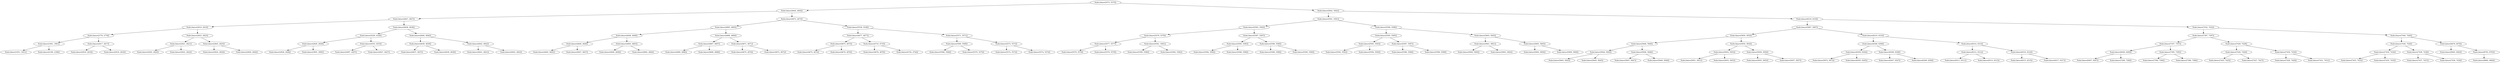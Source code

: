 digraph G{
544006597 [label="Node{data=[5575, 5575]}"]
544006597 -> 239625170
239625170 [label="Node{data=[4644, 4644]}"]
239625170 -> 831678718
831678718 [label="Node{data=[2827, 2827]}"]
831678718 -> 2118922196
2118922196 [label="Node{data=[2819, 2819]}"]
2118922196 -> 963222289
963222289 [label="Node{data=[2778, 2778]}"]
963222289 -> 1953638685
1953638685 [label="Node{data=[1961, 1961]}"]
1953638685 -> 1451588341
1451588341 [label="Node{data=[1651, 1651]}"]
1953638685 -> 1227414910
1227414910 [label="Node{data=[2189, 2189]}"]
963222289 -> 1013741145
1013741145 [label="Node{data=[2817, 2817]}"]
1013741145 -> 1496553992
1496553992 [label="Node{data=[2816, 2816]}"]
1013741145 -> 614203657
614203657 [label="Node{data=[2818, 2818]}"]
2118922196 -> 726723529
726723529 [label="Node{data=[2823, 2823]}"]
726723529 -> 1951501892
1951501892 [label="Node{data=[2821, 2821]}"]
1951501892 -> 838314268
838314268 [label="Node{data=[2820, 2820]}"]
1951501892 -> 1973903970
1973903970 [label="Node{data=[2822, 2822]}"]
726723529 -> 1493549500
1493549500 [label="Node{data=[2825, 2825]}"]
1493549500 -> 559830902
559830902 [label="Node{data=[2824, 2824]}"]
1493549500 -> 770553096
770553096 [label="Node{data=[2826, 2826]}"]
831678718 -> 1662477989
1662477989 [label="Node{data=[4636, 4636]}"]
1662477989 -> 350770010
350770010 [label="Node{data=[4326, 4326]}"]
350770010 -> 1197364054
1197364054 [label="Node{data=[2829, 2829]}"]
1197364054 -> 131853120
131853120 [label="Node{data=[2828, 2828]}"]
1197364054 -> 1604425552
1604425552 [label="Node{data=[3905, 3905]}"]
350770010 -> 159743357
159743357 [label="Node{data=[4553, 4553]}"]
159743357 -> 1022643192
1022643192 [label="Node{data=[4497, 4497]}"]
159743357 -> 1680680653
1680680653 [label="Node{data=[4627, 4627]}"]
1662477989 -> 937764367
937764367 [label="Node{data=[4640, 4640]}"]
937764367 -> 355060507
355060507 [label="Node{data=[4638, 4638]}"]
355060507 -> 186444237
186444237 [label="Node{data=[4637, 4637]}"]
355060507 -> 101362989
101362989 [label="Node{data=[4639, 4639]}"]
937764367 -> 406927037
406927037 [label="Node{data=[4642, 4642]}"]
406927037 -> 1131108285
1131108285 [label="Node{data=[4641, 4641]}"]
406927037 -> 794135708
794135708 [label="Node{data=[4643, 4643]}"]
239625170 -> 2095394718
2095394718 [label="Node{data=[4673, 4673]}"]
2095394718 -> 1828723297
1828723297 [label="Node{data=[4665, 4665]}"]
1828723297 -> 1959751363
1959751363 [label="Node{data=[4648, 4648]}"]
1959751363 -> 2004692394
2004692394 [label="Node{data=[4646, 4646]}"]
2004692394 -> 573662468
573662468 [label="Node{data=[4645, 4645]}"]
2004692394 -> 1326428209
1326428209 [label="Node{data=[4647, 4647]}"]
1959751363 -> 1077507685
1077507685 [label="Node{data=[4663, 4663]}"]
1077507685 -> 1589052341
1589052341 [label="Node{data=[4649, 4649]}"]
1077507685 -> 2005357602
2005357602 [label="Node{data=[4664, 4664]}"]
1828723297 -> 1161555163
1161555163 [label="Node{data=[4669, 4669]}"]
1161555163 -> 1320824903
1320824903 [label="Node{data=[4667, 4667]}"]
1320824903 -> 687224974
687224974 [label="Node{data=[4666, 4666]}"]
1320824903 -> 1704808438
1704808438 [label="Node{data=[4668, 4668]}"]
1161555163 -> 2136619690
2136619690 [label="Node{data=[4671, 4671]}"]
2136619690 -> 1627194638
1627194638 [label="Node{data=[4670, 4670]}"]
2136619690 -> 2044093399
2044093399 [label="Node{data=[4672, 4672]}"]
2095394718 -> 1983603172
1983603172 [label="Node{data=[5538, 5538]}"]
1983603172 -> 1478138595
1478138595 [label="Node{data=[4677, 4677]}"]
1478138595 -> 1355231643
1355231643 [label="Node{data=[4675, 4675]}"]
1355231643 -> 440739983
440739983 [label="Node{data=[4674, 4674]}"]
1355231643 -> 928800354
928800354 [label="Node{data=[4676, 4676]}"]
1478138595 -> 991762408
991762408 [label="Node{data=[4733, 4733]}"]
991762408 -> 1379902201
1379902201 [label="Node{data=[4678, 4678]}"]
991762408 -> 1628301665
1628301665 [label="Node{data=[4744, 4744]}"]
1983603172 -> 880219244
880219244 [label="Node{data=[5571, 5571]}"]
880219244 -> 1736894301
1736894301 [label="Node{data=[5569, 5569]}"]
1736894301 -> 1216457022
1216457022 [label="Node{data=[5568, 5568]}"]
1736894301 -> 1179191214
1179191214 [label="Node{data=[5570, 5570]}"]
880219244 -> 1242677119
1242677119 [label="Node{data=[5573, 5573]}"]
1242677119 -> 452789615
452789615 [label="Node{data=[5572, 5572]}"]
1242677119 -> 1601214295
1601214295 [label="Node{data=[5574, 5574]}"]
544006597 -> 1368039264
1368039264 [label="Node{data=[5642, 5642]}"]
1368039264 -> 380053609
380053609 [label="Node{data=[5591, 5591]}"]
380053609 -> 1686340015
1686340015 [label="Node{data=[5583, 5583]}"]
1686340015 -> 1066563655
1066563655 [label="Node{data=[5579, 5579]}"]
1066563655 -> 979800394
979800394 [label="Node{data=[5577, 5577]}"]
979800394 -> 363659791
363659791 [label="Node{data=[5576, 5576]}"]
979800394 -> 1843095532
1843095532 [label="Node{data=[5578, 5578]}"]
1066563655 -> 1093106256
1093106256 [label="Node{data=[5581, 5581]}"]
1093106256 -> 1329942527
1329942527 [label="Node{data=[5580, 5580]}"]
1093106256 -> 839221602
839221602 [label="Node{data=[5582, 5582]}"]
1686340015 -> 72840393
72840393 [label="Node{data=[5587, 5587]}"]
72840393 -> 2119728105
2119728105 [label="Node{data=[5585, 5585]}"]
2119728105 -> 453503338
453503338 [label="Node{data=[5584, 5584]}"]
2119728105 -> 93808121
93808121 [label="Node{data=[5586, 5586]}"]
72840393 -> 987343038
987343038 [label="Node{data=[5589, 5589]}"]
987343038 -> 123931455
123931455 [label="Node{data=[5588, 5588]}"]
987343038 -> 596372992
596372992 [label="Node{data=[5590, 5590]}"]
380053609 -> 495845157
495845157 [label="Node{data=[5599, 5599]}"]
495845157 -> 1785079922
1785079922 [label="Node{data=[5595, 5595]}"]
1785079922 -> 1975778546
1975778546 [label="Node{data=[5593, 5593]}"]
1975778546 -> 155510692
155510692 [label="Node{data=[5592, 5592]}"]
1975778546 -> 2076329342
2076329342 [label="Node{data=[5594, 5594]}"]
1785079922 -> 540854220
540854220 [label="Node{data=[5597, 5597]}"]
540854220 -> 1249020757
1249020757 [label="Node{data=[5596, 5596]}"]
540854220 -> 1680161912
1680161912 [label="Node{data=[5598, 5598]}"]
495845157 -> 220556343
220556343 [label="Node{data=[5603, 5603]}"]
220556343 -> 1273092344
1273092344 [label="Node{data=[5601, 5601]}"]
1273092344 -> 353884914
353884914 [label="Node{data=[5600, 5600]}"]
1273092344 -> 1486680788
1486680788 [label="Node{data=[5602, 5602]}"]
220556343 -> 2122217764
2122217764 [label="Node{data=[5605, 5605]}"]
2122217764 -> 991774731
991774731 [label="Node{data=[5604, 5604]}"]
2122217764 -> 284607952
284607952 [label="Node{data=[5606, 5606]}"]
1368039264 -> 801349448
801349448 [label="Node{data=[6318, 6318]}"]
801349448 -> 586773709
586773709 [label="Node{data=[5687, 5687]}"]
586773709 -> 1937059209
1937059209 [label="Node{data=[5650, 5650]}"]
1937059209 -> 1426833010
1426833010 [label="Node{data=[5646, 5646]}"]
1426833010 -> 1711358532
1711358532 [label="Node{data=[5644, 5644]}"]
1711358532 -> 255270229
255270229 [label="Node{data=[5643, 5643]}"]
1711358532 -> 1442082911
1442082911 [label="Node{data=[5645, 5645]}"]
1426833010 -> 1568976061
1568976061 [label="Node{data=[5648, 5648]}"]
1568976061 -> 830195243
830195243 [label="Node{data=[5647, 5647]}"]
1568976061 -> 110209252
110209252 [label="Node{data=[5649, 5649]}"]
1937059209 -> 1880184545
1880184545 [label="Node{data=[5654, 5654]}"]
1880184545 -> 134802714
134802714 [label="Node{data=[5652, 5652]}"]
134802714 -> 1739405486
1739405486 [label="Node{data=[5651, 5651]}"]
134802714 -> 1827699255
1827699255 [label="Node{data=[5653, 5653]}"]
1880184545 -> 372018966
372018966 [label="Node{data=[5656, 5656]}"]
372018966 -> 1493422324
1493422324 [label="Node{data=[5655, 5655]}"]
372018966 -> 1474689842
1474689842 [label="Node{data=[5657, 5657]}"]
586773709 -> 942342715
942342715 [label="Node{data=[6310, 6310]}"]
942342715 -> 1242394135
1242394135 [label="Node{data=[6306, 6306]}"]
1242394135 -> 231642066
231642066 [label="Node{data=[6304, 6304]}"]
231642066 -> 1963640114
1963640114 [label="Node{data=[5872, 5872]}"]
231642066 -> 357579634
357579634 [label="Node{data=[6305, 6305]}"]
1242394135 -> 873234969
873234969 [label="Node{data=[6308, 6308]}"]
873234969 -> 1294321481
1294321481 [label="Node{data=[6307, 6307]}"]
873234969 -> 1856350346
1856350346 [label="Node{data=[6309, 6309]}"]
942342715 -> 2050655623
2050655623 [label="Node{data=[6314, 6314]}"]
2050655623 -> 720821395
720821395 [label="Node{data=[6312, 6312]}"]
720821395 -> 1225414923
1225414923 [label="Node{data=[6311, 6311]}"]
720821395 -> 178800984
178800984 [label="Node{data=[6313, 6313]}"]
2050655623 -> 605086519
605086519 [label="Node{data=[6316, 6316]}"]
605086519 -> 941531490
941531490 [label="Node{data=[6315, 6315]}"]
605086519 -> 600274283
600274283 [label="Node{data=[6317, 6317]}"]
801349448 -> 1802308290
1802308290 [label="Node{data=[7432, 7432]}"]
1802308290 -> 1212630467
1212630467 [label="Node{data=[7397, 7397]}"]
1212630467 -> 85981208
85981208 [label="Node{data=[7357, 7357]}"]
85981208 -> 501983741
501983741 [label="Node{data=[6440, 6440]}"]
501983741 -> 508791704
508791704 [label="Node{data=[6407, 6407]}"]
501983741 -> 1825090764
1825090764 [label="Node{data=[7260, 7260]}"]
85981208 -> 376260213
376260213 [label="Node{data=[7395, 7395]}"]
376260213 -> 1451860228
1451860228 [label="Node{data=[7394, 7394]}"]
376260213 -> 1417998086
1417998086 [label="Node{data=[7396, 7396]}"]
1212630467 -> 2097383318
2097383318 [label="Node{data=[7428, 7428]}"]
2097383318 -> 18954413
18954413 [label="Node{data=[7426, 7426]}"]
18954413 -> 448477196
448477196 [label="Node{data=[7425, 7425]}"]
18954413 -> 1765021826
1765021826 [label="Node{data=[7427, 7427]}"]
2097383318 -> 141171973
141171973 [label="Node{data=[7430, 7430]}"]
141171973 -> 8825077
8825077 [label="Node{data=[7429, 7429]}"]
141171973 -> 1128172465
1128172465 [label="Node{data=[7431, 7431]}"]
1802308290 -> 168258396
168258396 [label="Node{data=[7440, 7440]}"]
168258396 -> 1390271788
1390271788 [label="Node{data=[7436, 7436]}"]
1390271788 -> 1730745986
1730745986 [label="Node{data=[7434, 7434]}"]
1730745986 -> 1350400725
1350400725 [label="Node{data=[7433, 7433]}"]
1730745986 -> 1628546573
1628546573 [label="Node{data=[7435, 7435]}"]
1390271788 -> 1570317246
1570317246 [label="Node{data=[7438, 7438]}"]
1570317246 -> 1915462537
1915462537 [label="Node{data=[7437, 7437]}"]
1570317246 -> 1228653771
1228653771 [label="Node{data=[7439, 7439]}"]
168258396 -> 636887599
636887599 [label="Node{data=[8476, 8476]}"]
636887599 -> 828793340
828793340 [label="Node{data=[8465, 8465]}"]
636887599 -> 520006578
520006578 [label="Node{data=[8793, 8793]}"]
520006578 -> 158607674
158607674 [label="Node{data=[9660, 9660]}"]
}